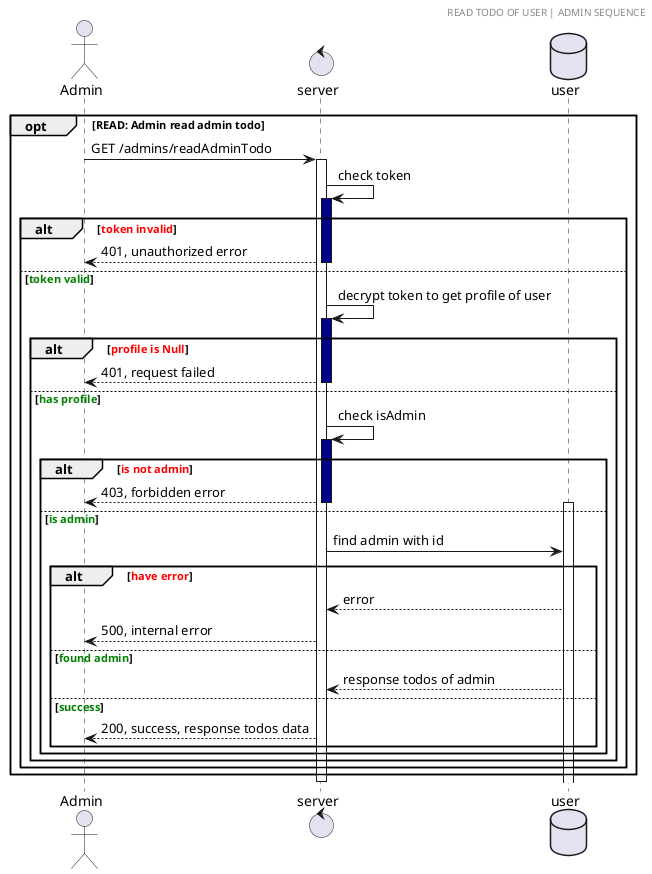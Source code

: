 @startuml read todo user sequence

header READ TODO OF USER | ADMIN SEQUENCE
actor Admin 
control server
database user

opt READ: Admin read admin todo
  Admin -> server: GET /admins/readAdminTodo
  activate server
  server -> server: check token
  activate server #DarkBlue
  alt <font color=red>token invalid</font>
    server --> Admin: 401, unauthorized error
    deactivate server
  else <font color=green>token valid</font>
    server -> server: decrypt token to get profile of user
    activate server #DarkBlue
    alt <font color=red>profile is Null</font>
      server --> Admin : 401, request failed
      deactivate server
      else <font color=green>has profile</font>
        server -> server: check isAdmin
        activate server #DarkBlue
      alt <font color=red>is not admin</font>
        server --> Admin: 403, forbidden error
        deactivate server
      else <font color=green>is admin</font>
      activate user
      server -> user: find admin with id
      alt <font color=red>have error</font>
        user --> server: error
        server --> Admin: 500, internal error
      else <font color=green>found admin</font>
          user --> server: response todos of admin
      else <font color=green>success</font>
          server --> Admin: 200, success, response todos data
        end
      end
    end
  end
  end
  
    deactivate server


@enduml